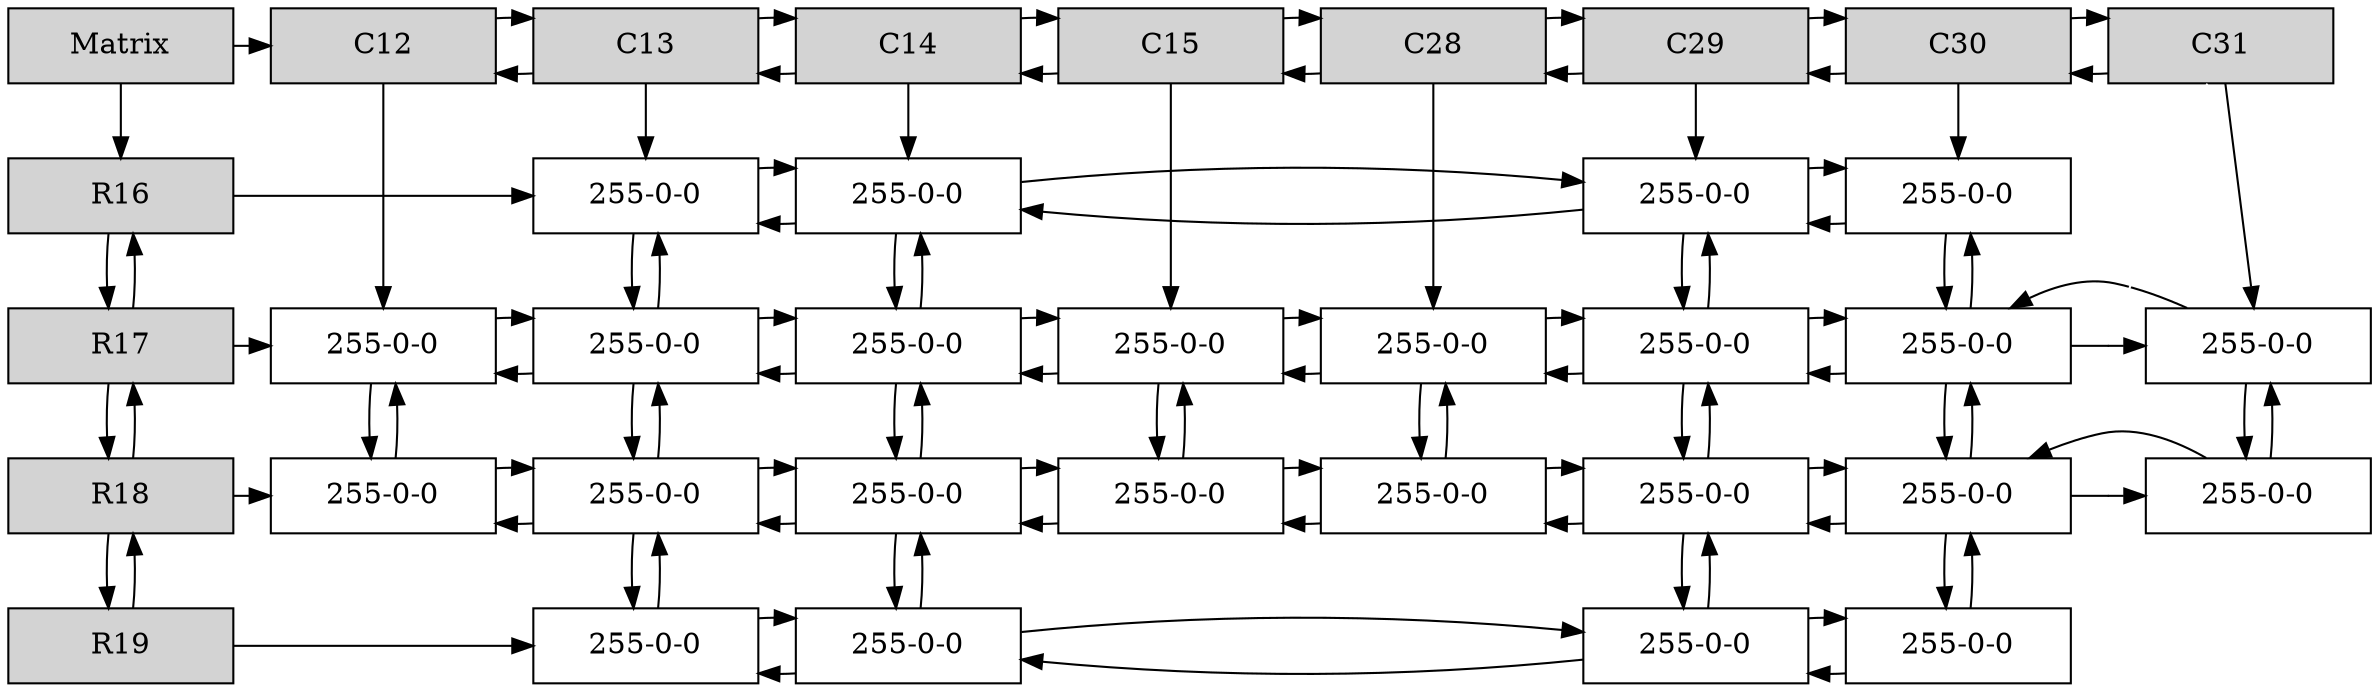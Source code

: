 digraph Sparce_Matrix {
node [shape=box]
Mt[ label = "Matrix", width = 1.5, style = filled, group = 1 ];
e0[ shape = point, width = 0 ];
e1[ shape = point, width = 0 ];
U16[label = "R16"    width = 1.5 style = filled, group = 1 ];
Mt->U16;
N13_L16 [label = "255-0-0" width = 1.5, group =15];
U16 -> N13_L16;
A13 -> N13_L16;
N14_L16 [label = "255-0-0" width = 1.5, group =16];
N14_L16 -> N13_L16;
N13_L16 -> N14_L16;
A14 -> N14_L16;
N29_L16 [label = "255-0-0" width = 1.5, group =31];
N29_L16 -> N14_L16;
N14_L16 -> N29_L16;
A29 -> N29_L16;
N30_L16 [label = "255-0-0" width = 1.5, group =32];
N30_L16 -> N29_L16;
N29_L16 -> N30_L16;
A30 -> N30_L16;
{ rank = same; U16;N13_L16;N14_L16;N29_L16;N30_L16;}
U17[label = "R17"    width = 1.5 style = filled, group = 1 ];
U17 -> U16;
U16 -> U17;
N12_L17 [label = "255-0-0" width = 1.5, group =14];
U17 -> N12_L17;
A12 -> N12_L17;
N13_L17 [label = "255-0-0" width = 1.5, group =15];
N13_L17 -> N12_L17;
N12_L17 -> N13_L17;
N13_L17 -> N13_L16;
N13_L16 -> N13_L17;
N14_L17 [label = "255-0-0" width = 1.5, group =16];
N14_L17 -> N13_L17;
N13_L17 -> N14_L17;
N14_L17 -> N14_L16;
N14_L16 -> N14_L17;
N15_L17 [label = "255-0-0" width = 1.5, group =17];
N15_L17 -> N14_L17;
N14_L17 -> N15_L17;
A15 -> N15_L17;
N28_L17 [label = "255-0-0" width = 1.5, group =30];
N28_L17 -> N15_L17;
N15_L17 -> N28_L17;
A28 -> N28_L17;
N29_L17 [label = "255-0-0" width = 1.5, group =31];
N29_L17 -> N28_L17;
N28_L17 -> N29_L17;
N29_L17 -> N29_L16;
N29_L16 -> N29_L17;
N30_L17 [label = "255-0-0" width = 1.5, group =32];
N30_L17 -> N29_L17;
N29_L17 -> N30_L17;
N30_L17 -> N30_L16;
N30_L16 -> N30_L17;
N31_L17 [label = "255-0-0" width = 1.5, group =33];
N31_L17 -> N30_L17;
N30_L17 -> N31_L17;
A31 -> N31_L17;
{ rank = same; U17;N12_L17;N13_L17;N14_L17;N15_L17;N28_L17;N29_L17;N30_L17;N31_L17;}
U18[label = "R18"    width = 1.5 style = filled, group = 1 ];
U18 -> U17;
U17 -> U18;
{ rank = same; U17; e0}
N12_L18 [label = "255-0-0" width = 1.5, group =14];
U18 -> N12_L18;
N12_L18 -> N12_L17;
N12_L17 -> N12_L18;
N13_L18 [label = "255-0-0" width = 1.5, group =15];
N13_L18 -> N12_L18;
N12_L18 -> N13_L18;
N13_L18 -> N13_L17;
N13_L17 -> N13_L18;
N14_L18 [label = "255-0-0" width = 1.5, group =16];
N14_L18 -> N13_L18;
N13_L18 -> N14_L18;
N14_L18 -> N14_L17;
N14_L17 -> N14_L18;
N15_L18 [label = "255-0-0" width = 1.5, group =17];
N15_L18 -> N14_L18;
N14_L18 -> N15_L18;
N15_L18 -> N15_L17;
N15_L17 -> N15_L18;
N28_L18 [label = "255-0-0" width = 1.5, group =30];
N28_L18 -> N15_L18;
N15_L18 -> N28_L18;
N28_L18 -> N28_L17;
N28_L17 -> N28_L18;
N29_L18 [label = "255-0-0" width = 1.5, group =31];
N29_L18 -> N28_L18;
N28_L18 -> N29_L18;
N29_L18 -> N29_L17;
N29_L17 -> N29_L18;
N30_L18 [label = "255-0-0" width = 1.5, group =32];
N30_L18 -> N29_L18;
N29_L18 -> N30_L18;
N30_L18 -> N30_L17;
N30_L17 -> N30_L18;
N31_L18 [label = "255-0-0" width = 1.5, group =33];
N31_L18 -> N30_L18;
N30_L18 -> N31_L18;
N31_L18 -> N31_L17;
N31_L17 -> N31_L18;
{ rank = same; U18;N12_L18;N13_L18;N14_L18;N15_L18;N28_L18;N29_L18;N30_L18;N31_L18;}
U19[label = "R19"    width = 1.5 style = filled, group = 1 ];
U19 -> U18;
U18 -> U19;
{ rank = same; U18; e1}
N13_L19 [label = "255-0-0" width = 1.5, group =15];
U19 -> N13_L19;
N13_L19 -> N13_L18;
N13_L18 -> N13_L19;
N14_L19 [label = "255-0-0" width = 1.5, group =16];
N14_L19 -> N13_L19;
N13_L19 -> N14_L19;
N14_L19 -> N14_L18;
N14_L18 -> N14_L19;
N29_L19 [label = "255-0-0" width = 1.5, group =31];
N29_L19 -> N14_L19;
N14_L19 -> N29_L19;
N29_L19 -> N29_L18;
N29_L18 -> N29_L19;
N30_L19 [label = "255-0-0" width = 1.5, group =32];
N30_L19 -> N29_L19;
N29_L19 -> N30_L19;
N30_L19 -> N30_L18;
N30_L18 -> N30_L19;
{ rank = same; U19;N13_L19;N14_L19;N29_L19;N30_L19;}
A12[label ="C12" width = 1.5 style = filled, group =2];
Mt->A12;
A13[label ="C13" width = 1.5 style = filled, group =3];
A13->A12;
A12->A13;
A14[label ="C14" width = 1.5 style = filled, group =4];
A14->A13;
A13->A14;
A15[label ="C15" width = 1.5 style = filled, group =5];
A15->A14;
A14->A15;
A28[label ="C28" width = 1.5 style = filled, group =6];
A28->A15;
A15->A28;
A29[label ="C29" width = 1.5 style = filled, group =7];
A29->A28;
A28->A29;
A30[label ="C30" width = 1.5 style = filled, group =8];
A30->A29;
A29->A30;
A31[label ="C31" width = 1.5 style = filled, group =9];
A31->A30;
A30->A31;
{ rank = same; Mt; A12; A13; A14; A15; A28; A29; A30; A31; }
A31-> e0[ dir = none, color = "white" ];
e0-> e1[ dir = none, color = "white" ];
}
